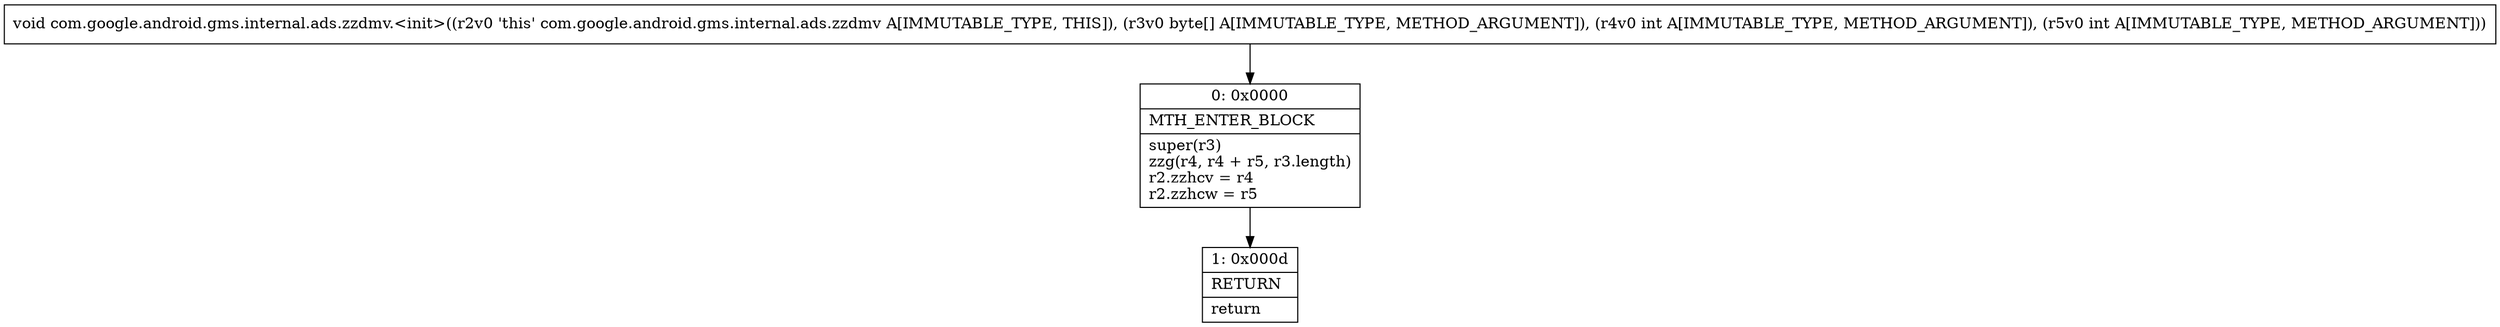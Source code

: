 digraph "CFG forcom.google.android.gms.internal.ads.zzdmv.\<init\>([BII)V" {
Node_0 [shape=record,label="{0\:\ 0x0000|MTH_ENTER_BLOCK\l|super(r3)\lzzg(r4, r4 + r5, r3.length)\lr2.zzhcv = r4\lr2.zzhcw = r5\l}"];
Node_1 [shape=record,label="{1\:\ 0x000d|RETURN\l|return\l}"];
MethodNode[shape=record,label="{void com.google.android.gms.internal.ads.zzdmv.\<init\>((r2v0 'this' com.google.android.gms.internal.ads.zzdmv A[IMMUTABLE_TYPE, THIS]), (r3v0 byte[] A[IMMUTABLE_TYPE, METHOD_ARGUMENT]), (r4v0 int A[IMMUTABLE_TYPE, METHOD_ARGUMENT]), (r5v0 int A[IMMUTABLE_TYPE, METHOD_ARGUMENT])) }"];
MethodNode -> Node_0;
Node_0 -> Node_1;
}

